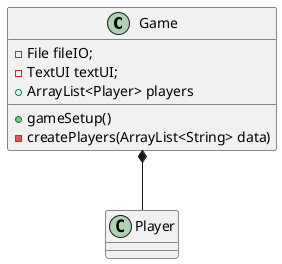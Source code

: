 @startuml
class Game
class Player

Game : - File fileIO;
Game : - TextUI textUI;
Game : + ArrayList<Player> players
Game : + gameSetup()
Game : - createPlayers(ArrayList<String> data)

Game *-- Player
@enduml